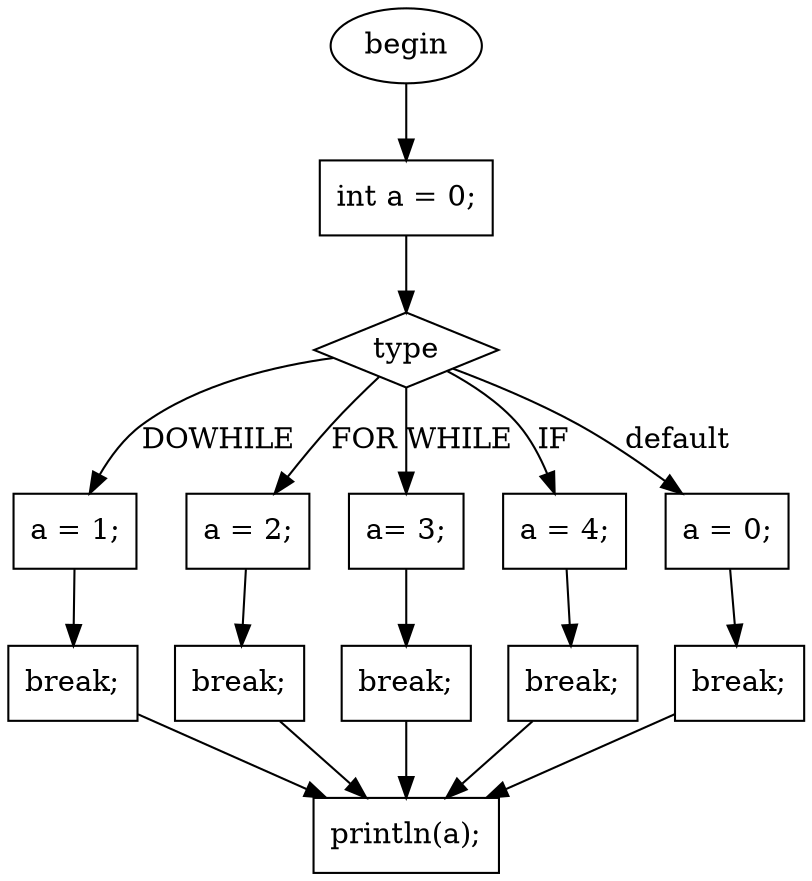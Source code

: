 digraph G{
F0T0[ shape=ellipse, label="begin", style="filled", fillcolor="white"]
F40T49[ shape=box, label="int a = 0;", style="filled", fillcolor="white"]
F51T239[ shape=diamond, label="type", style="filled", fillcolor="white"]
F86T91[ shape=box, label="a = 1;", style="filled", fillcolor="white"]
F97T102[ shape=box, label="break;", style="filled", fillcolor="white"]
F120T125[ shape=box, label="a = 2;", style="filled", fillcolor="white"]
F131T136[ shape=box, label="break;", style="filled", fillcolor="white"]
F156T160[ shape=box, label="a= 3;", style="filled", fillcolor="white"]
F166T171[ shape=box, label="break;", style="filled", fillcolor="white"]
F188T193[ shape=box, label="a = 4;", style="filled", fillcolor="white"]
F199T204[ shape=box, label="break;", style="filled", fillcolor="white"]
F221T226[ shape=box, label="a = 0;", style="filled", fillcolor="white"]
F232T237[ shape=box, label="break;", style="filled", fillcolor="white"]
F241T251[ shape=box, label="println(a);", style="filled", fillcolor="white"]
F0T0 -> F40T49
F40T49 -> F51T239
F86T91 -> F97T102
F120T125 -> F131T136
F156T160 -> F166T171
F188T193 -> F199T204
F221T226 -> F232T237
F51T239 -> F86T91[label="DOWHILE"]
F51T239 -> F120T125[label="FOR"]
F51T239 -> F156T160[label="WHILE"]
F51T239 -> F188T193[label="IF"]
F51T239 -> F221T226[label="default"]
F97T102 -> F241T251
F131T136 -> F241T251
F166T171 -> F241T251
F199T204 -> F241T251
F232T237 -> F241T251
}
